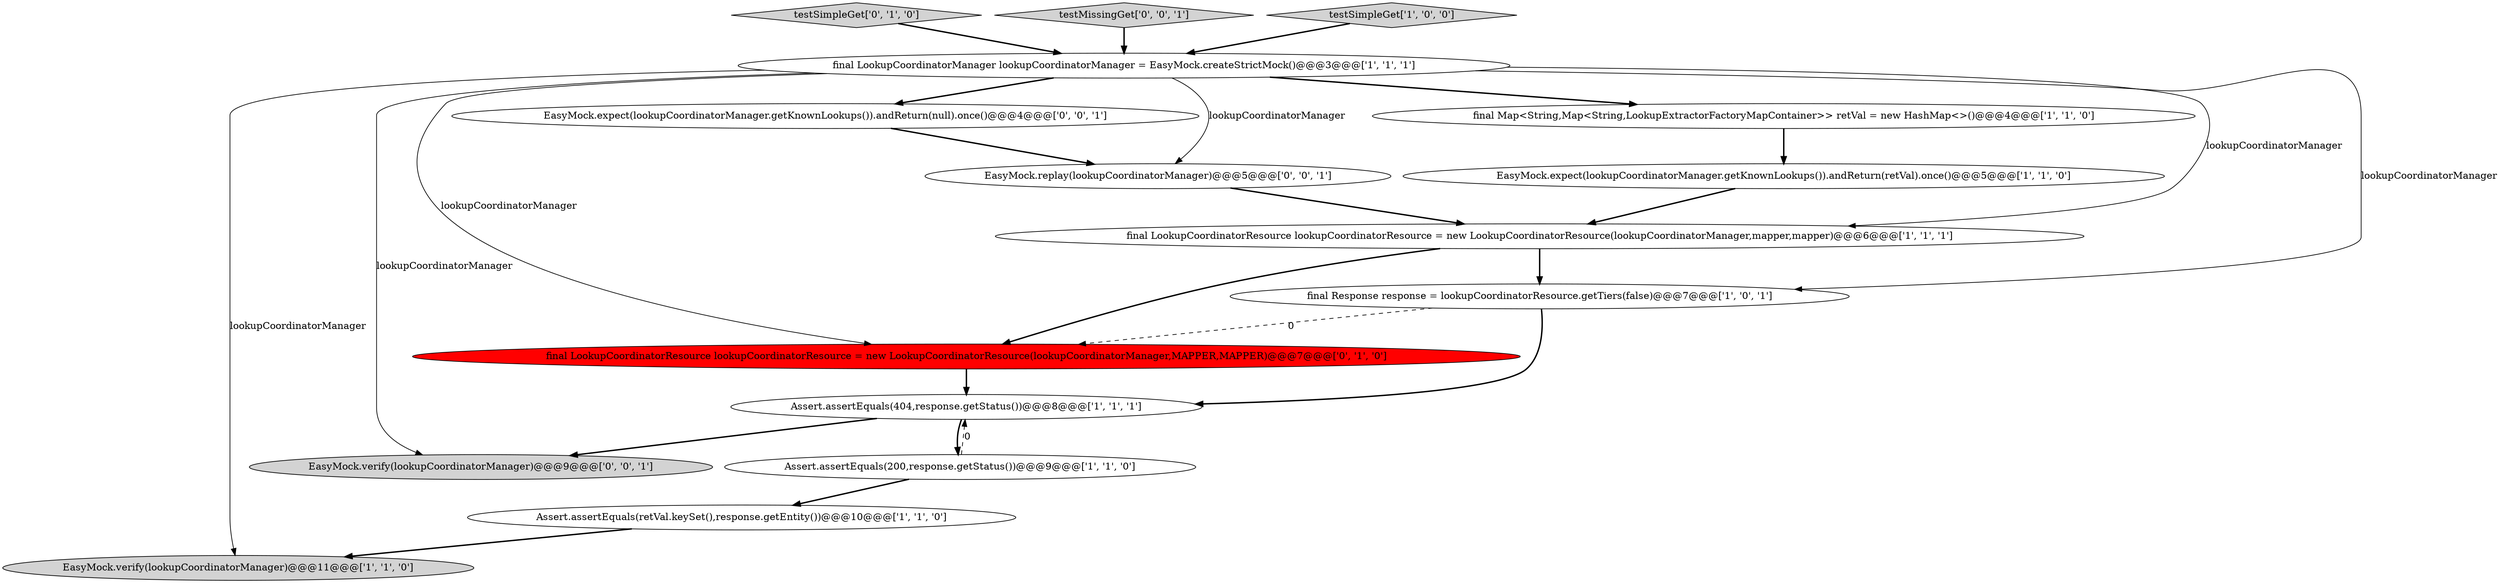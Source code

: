 digraph {
11 [style = filled, label = "testSimpleGet['0', '1', '0']", fillcolor = lightgray, shape = diamond image = "AAA0AAABBB2BBB"];
9 [style = filled, label = "EasyMock.verify(lookupCoordinatorManager)@@@11@@@['1', '1', '0']", fillcolor = lightgray, shape = ellipse image = "AAA0AAABBB1BBB"];
0 [style = filled, label = "EasyMock.expect(lookupCoordinatorManager.getKnownLookups()).andReturn(retVal).once()@@@5@@@['1', '1', '0']", fillcolor = white, shape = ellipse image = "AAA0AAABBB1BBB"];
10 [style = filled, label = "final LookupCoordinatorResource lookupCoordinatorResource = new LookupCoordinatorResource(lookupCoordinatorManager,MAPPER,MAPPER)@@@7@@@['0', '1', '0']", fillcolor = red, shape = ellipse image = "AAA1AAABBB2BBB"];
4 [style = filled, label = "final LookupCoordinatorResource lookupCoordinatorResource = new LookupCoordinatorResource(lookupCoordinatorManager,mapper,mapper)@@@6@@@['1', '1', '1']", fillcolor = white, shape = ellipse image = "AAA0AAABBB1BBB"];
13 [style = filled, label = "EasyMock.replay(lookupCoordinatorManager)@@@5@@@['0', '0', '1']", fillcolor = white, shape = ellipse image = "AAA0AAABBB3BBB"];
12 [style = filled, label = "testMissingGet['0', '0', '1']", fillcolor = lightgray, shape = diamond image = "AAA0AAABBB3BBB"];
8 [style = filled, label = "Assert.assertEquals(404,response.getStatus())@@@8@@@['1', '1', '1']", fillcolor = white, shape = ellipse image = "AAA0AAABBB1BBB"];
14 [style = filled, label = "EasyMock.expect(lookupCoordinatorManager.getKnownLookups()).andReturn(null).once()@@@4@@@['0', '0', '1']", fillcolor = white, shape = ellipse image = "AAA0AAABBB3BBB"];
3 [style = filled, label = "testSimpleGet['1', '0', '0']", fillcolor = lightgray, shape = diamond image = "AAA0AAABBB1BBB"];
6 [style = filled, label = "final Map<String,Map<String,LookupExtractorFactoryMapContainer>> retVal = new HashMap<>()@@@4@@@['1', '1', '0']", fillcolor = white, shape = ellipse image = "AAA0AAABBB1BBB"];
15 [style = filled, label = "EasyMock.verify(lookupCoordinatorManager)@@@9@@@['0', '0', '1']", fillcolor = lightgray, shape = ellipse image = "AAA0AAABBB3BBB"];
7 [style = filled, label = "final LookupCoordinatorManager lookupCoordinatorManager = EasyMock.createStrictMock()@@@3@@@['1', '1', '1']", fillcolor = white, shape = ellipse image = "AAA0AAABBB1BBB"];
2 [style = filled, label = "Assert.assertEquals(retVal.keySet(),response.getEntity())@@@10@@@['1', '1', '0']", fillcolor = white, shape = ellipse image = "AAA0AAABBB1BBB"];
1 [style = filled, label = "Assert.assertEquals(200,response.getStatus())@@@9@@@['1', '1', '0']", fillcolor = white, shape = ellipse image = "AAA0AAABBB1BBB"];
5 [style = filled, label = "final Response response = lookupCoordinatorResource.getTiers(false)@@@7@@@['1', '0', '1']", fillcolor = white, shape = ellipse image = "AAA0AAABBB1BBB"];
4->10 [style = bold, label=""];
5->8 [style = bold, label=""];
7->15 [style = solid, label="lookupCoordinatorManager"];
7->9 [style = solid, label="lookupCoordinatorManager"];
8->15 [style = bold, label=""];
7->4 [style = solid, label="lookupCoordinatorManager"];
7->13 [style = solid, label="lookupCoordinatorManager"];
6->0 [style = bold, label=""];
2->9 [style = bold, label=""];
7->10 [style = solid, label="lookupCoordinatorManager"];
12->7 [style = bold, label=""];
7->14 [style = bold, label=""];
8->1 [style = bold, label=""];
7->5 [style = solid, label="lookupCoordinatorManager"];
10->8 [style = bold, label=""];
5->10 [style = dashed, label="0"];
3->7 [style = bold, label=""];
0->4 [style = bold, label=""];
7->6 [style = bold, label=""];
1->8 [style = dashed, label="0"];
1->2 [style = bold, label=""];
14->13 [style = bold, label=""];
4->5 [style = bold, label=""];
11->7 [style = bold, label=""];
13->4 [style = bold, label=""];
}
